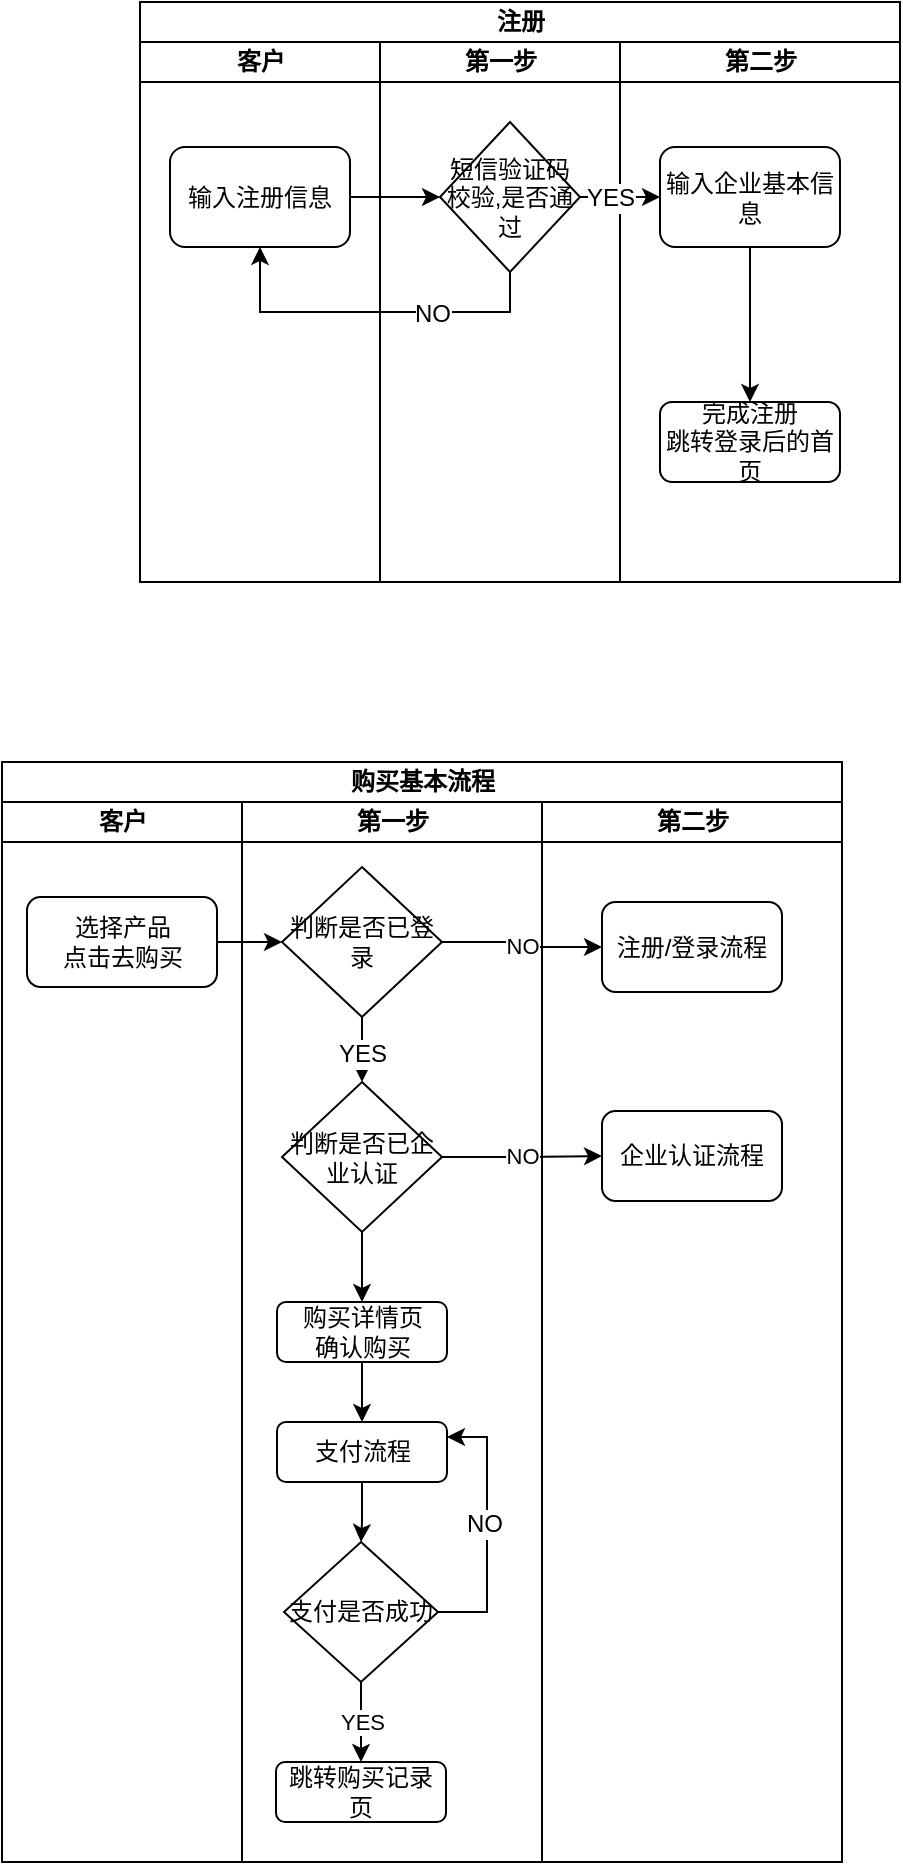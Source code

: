<mxfile version="12.3.6" type="github" pages="2">
  <diagram id="7Ek2xZR4nPy_wMrCUxnE" name="Page-1">
    <mxGraphModel dx="1020" dy="563" grid="1" gridSize="10" guides="1" tooltips="1" connect="1" arrows="1" fold="1" page="1" pageScale="1" pageWidth="827" pageHeight="1169" math="0" shadow="0">
      <root>
        <mxCell id="0"/>
        <mxCell id="1" parent="0"/>
        <mxCell id="ooyu_5q9b6Pn2j3Tplhq-1" value="注册" style="swimlane;html=1;childLayout=stackLayout;resizeParent=1;resizeParentMax=0;startSize=20;" vertex="1" parent="1">
          <mxGeometry x="220" y="30" width="380" height="290" as="geometry"/>
        </mxCell>
        <mxCell id="ooyu_5q9b6Pn2j3Tplhq-2" value="客户" style="swimlane;html=1;startSize=20;" vertex="1" parent="ooyu_5q9b6Pn2j3Tplhq-1">
          <mxGeometry y="20" width="120" height="270" as="geometry"/>
        </mxCell>
        <mxCell id="ooyu_5q9b6Pn2j3Tplhq-6" value="输入注册信息" style="rounded=1;whiteSpace=wrap;html=1;" vertex="1" parent="ooyu_5q9b6Pn2j3Tplhq-2">
          <mxGeometry x="15" y="52.5" width="90" height="50" as="geometry"/>
        </mxCell>
        <mxCell id="ooyu_5q9b6Pn2j3Tplhq-3" value="第一步" style="swimlane;html=1;startSize=20;" vertex="1" parent="ooyu_5q9b6Pn2j3Tplhq-1">
          <mxGeometry x="120" y="20" width="120" height="270" as="geometry"/>
        </mxCell>
        <mxCell id="ooyu_5q9b6Pn2j3Tplhq-7" value="短信验证码校验,是否通过" style="rhombus;whiteSpace=wrap;html=1;" vertex="1" parent="ooyu_5q9b6Pn2j3Tplhq-3">
          <mxGeometry x="30" y="40" width="70" height="75" as="geometry"/>
        </mxCell>
        <mxCell id="ooyu_5q9b6Pn2j3Tplhq-4" value="第二步" style="swimlane;html=1;startSize=20;" vertex="1" parent="ooyu_5q9b6Pn2j3Tplhq-1">
          <mxGeometry x="240" y="20" width="140" height="270" as="geometry"/>
        </mxCell>
        <mxCell id="ooyu_5q9b6Pn2j3Tplhq-16" style="edgeStyle=orthogonalEdgeStyle;rounded=0;orthogonalLoop=1;jettySize=auto;html=1;entryX=0.5;entryY=0;entryDx=0;entryDy=0;" edge="1" parent="ooyu_5q9b6Pn2j3Tplhq-4" source="ooyu_5q9b6Pn2j3Tplhq-11" target="ooyu_5q9b6Pn2j3Tplhq-15">
          <mxGeometry relative="1" as="geometry"/>
        </mxCell>
        <mxCell id="ooyu_5q9b6Pn2j3Tplhq-11" value="输入企业基本信息" style="rounded=1;whiteSpace=wrap;html=1;" vertex="1" parent="ooyu_5q9b6Pn2j3Tplhq-4">
          <mxGeometry x="20" y="52.5" width="90" height="50" as="geometry"/>
        </mxCell>
        <mxCell id="ooyu_5q9b6Pn2j3Tplhq-15" value="完成注册&lt;br&gt;跳转登录后的首页" style="rounded=1;whiteSpace=wrap;html=1;" vertex="1" parent="ooyu_5q9b6Pn2j3Tplhq-4">
          <mxGeometry x="20" y="180" width="90" height="40" as="geometry"/>
        </mxCell>
        <mxCell id="ooyu_5q9b6Pn2j3Tplhq-8" style="edgeStyle=orthogonalEdgeStyle;rounded=0;orthogonalLoop=1;jettySize=auto;html=1;entryX=0;entryY=0.5;entryDx=0;entryDy=0;" edge="1" parent="ooyu_5q9b6Pn2j3Tplhq-1" source="ooyu_5q9b6Pn2j3Tplhq-6" target="ooyu_5q9b6Pn2j3Tplhq-7">
          <mxGeometry relative="1" as="geometry"/>
        </mxCell>
        <mxCell id="ooyu_5q9b6Pn2j3Tplhq-9" style="edgeStyle=orthogonalEdgeStyle;rounded=0;orthogonalLoop=1;jettySize=auto;html=1;entryX=0.5;entryY=1;entryDx=0;entryDy=0;exitX=0.5;exitY=1;exitDx=0;exitDy=0;" edge="1" parent="ooyu_5q9b6Pn2j3Tplhq-1" source="ooyu_5q9b6Pn2j3Tplhq-7" target="ooyu_5q9b6Pn2j3Tplhq-6">
          <mxGeometry relative="1" as="geometry"/>
        </mxCell>
        <mxCell id="ooyu_5q9b6Pn2j3Tplhq-10" value="NO" style="text;html=1;align=center;verticalAlign=middle;resizable=0;points=[];;labelBackgroundColor=#ffffff;" vertex="1" connectable="0" parent="ooyu_5q9b6Pn2j3Tplhq-9">
          <mxGeometry x="-0.333" y="1" relative="1" as="geometry">
            <mxPoint as="offset"/>
          </mxGeometry>
        </mxCell>
        <mxCell id="ooyu_5q9b6Pn2j3Tplhq-12" style="edgeStyle=orthogonalEdgeStyle;rounded=0;orthogonalLoop=1;jettySize=auto;html=1;entryX=0;entryY=0.5;entryDx=0;entryDy=0;" edge="1" parent="ooyu_5q9b6Pn2j3Tplhq-1" source="ooyu_5q9b6Pn2j3Tplhq-7" target="ooyu_5q9b6Pn2j3Tplhq-11">
          <mxGeometry relative="1" as="geometry"/>
        </mxCell>
        <mxCell id="ooyu_5q9b6Pn2j3Tplhq-13" value="YES" style="text;html=1;align=center;verticalAlign=middle;resizable=0;points=[];;labelBackgroundColor=#ffffff;" vertex="1" connectable="0" parent="ooyu_5q9b6Pn2j3Tplhq-12">
          <mxGeometry x="0.011" y="-5" relative="1" as="geometry">
            <mxPoint x="-5" y="-5" as="offset"/>
          </mxGeometry>
        </mxCell>
        <mxCell id="ooyu_5q9b6Pn2j3Tplhq-18" value="购买基本流程" style="swimlane;html=1;childLayout=stackLayout;resizeParent=1;resizeParentMax=0;startSize=20;" vertex="1" parent="1">
          <mxGeometry x="151" y="410" width="420" height="550" as="geometry"/>
        </mxCell>
        <mxCell id="ooyu_5q9b6Pn2j3Tplhq-19" value="客户" style="swimlane;html=1;startSize=20;" vertex="1" parent="ooyu_5q9b6Pn2j3Tplhq-18">
          <mxGeometry y="20" width="120" height="530" as="geometry"/>
        </mxCell>
        <mxCell id="ooyu_5q9b6Pn2j3Tplhq-23" value="选择产品&lt;br&gt;点击去购买" style="rounded=1;whiteSpace=wrap;html=1;" vertex="1" parent="ooyu_5q9b6Pn2j3Tplhq-19">
          <mxGeometry x="12.5" y="47.5" width="95" height="45" as="geometry"/>
        </mxCell>
        <mxCell id="ooyu_5q9b6Pn2j3Tplhq-20" value="第一步" style="swimlane;html=1;startSize=20;" vertex="1" parent="ooyu_5q9b6Pn2j3Tplhq-18">
          <mxGeometry x="120" y="20" width="150" height="530" as="geometry"/>
        </mxCell>
        <mxCell id="ooyu_5q9b6Pn2j3Tplhq-24" value="判断是否已登录" style="rhombus;whiteSpace=wrap;html=1;" vertex="1" parent="ooyu_5q9b6Pn2j3Tplhq-20">
          <mxGeometry x="20" y="32.5" width="80" height="75" as="geometry"/>
        </mxCell>
        <mxCell id="ooyu_5q9b6Pn2j3Tplhq-47" style="edgeStyle=orthogonalEdgeStyle;rounded=0;orthogonalLoop=1;jettySize=auto;html=1;entryX=0.5;entryY=0;entryDx=0;entryDy=0;" edge="1" parent="ooyu_5q9b6Pn2j3Tplhq-20" source="ooyu_5q9b6Pn2j3Tplhq-39" target="ooyu_5q9b6Pn2j3Tplhq-46">
          <mxGeometry relative="1" as="geometry"/>
        </mxCell>
        <mxCell id="ooyu_5q9b6Pn2j3Tplhq-39" value="判断是否已企业认证" style="rhombus;whiteSpace=wrap;html=1;" vertex="1" parent="ooyu_5q9b6Pn2j3Tplhq-20">
          <mxGeometry x="20" y="140" width="80" height="75" as="geometry"/>
        </mxCell>
        <mxCell id="ooyu_5q9b6Pn2j3Tplhq-29" style="edgeStyle=orthogonalEdgeStyle;rounded=0;orthogonalLoop=1;jettySize=auto;html=1;" edge="1" parent="ooyu_5q9b6Pn2j3Tplhq-20" source="ooyu_5q9b6Pn2j3Tplhq-24" target="ooyu_5q9b6Pn2j3Tplhq-39">
          <mxGeometry relative="1" as="geometry">
            <mxPoint x="180" y="72.667" as="targetPoint"/>
          </mxGeometry>
        </mxCell>
        <mxCell id="ooyu_5q9b6Pn2j3Tplhq-38" value="YES" style="text;html=1;align=center;verticalAlign=middle;resizable=0;points=[];;labelBackgroundColor=#ffffff;" vertex="1" connectable="0" parent="ooyu_5q9b6Pn2j3Tplhq-29">
          <mxGeometry x="-0.23" relative="1" as="geometry">
            <mxPoint as="offset"/>
          </mxGeometry>
        </mxCell>
        <mxCell id="ooyu_5q9b6Pn2j3Tplhq-49" style="edgeStyle=orthogonalEdgeStyle;rounded=0;orthogonalLoop=1;jettySize=auto;html=1;entryX=0.5;entryY=0;entryDx=0;entryDy=0;" edge="1" parent="ooyu_5q9b6Pn2j3Tplhq-20" source="ooyu_5q9b6Pn2j3Tplhq-46" target="ooyu_5q9b6Pn2j3Tplhq-48">
          <mxGeometry relative="1" as="geometry"/>
        </mxCell>
        <mxCell id="ooyu_5q9b6Pn2j3Tplhq-46" value="购买详情页&lt;br&gt;确认购买" style="rounded=1;whiteSpace=wrap;html=1;" vertex="1" parent="ooyu_5q9b6Pn2j3Tplhq-20">
          <mxGeometry x="17.5" y="250" width="85" height="30" as="geometry"/>
        </mxCell>
        <mxCell id="ooyu_5q9b6Pn2j3Tplhq-53" style="edgeStyle=orthogonalEdgeStyle;rounded=0;orthogonalLoop=1;jettySize=auto;html=1;entryX=0.5;entryY=0;entryDx=0;entryDy=0;" edge="1" parent="ooyu_5q9b6Pn2j3Tplhq-20" source="ooyu_5q9b6Pn2j3Tplhq-48" target="ooyu_5q9b6Pn2j3Tplhq-52">
          <mxGeometry relative="1" as="geometry"/>
        </mxCell>
        <mxCell id="ooyu_5q9b6Pn2j3Tplhq-48" value="支付流程" style="rounded=1;whiteSpace=wrap;html=1;" vertex="1" parent="ooyu_5q9b6Pn2j3Tplhq-20">
          <mxGeometry x="17.5" y="310" width="85" height="30" as="geometry"/>
        </mxCell>
        <mxCell id="ooyu_5q9b6Pn2j3Tplhq-55" value="YES" style="edgeStyle=orthogonalEdgeStyle;rounded=0;orthogonalLoop=1;jettySize=auto;html=1;entryX=0.5;entryY=0;entryDx=0;entryDy=0;" edge="1" parent="ooyu_5q9b6Pn2j3Tplhq-20" source="ooyu_5q9b6Pn2j3Tplhq-52" target="ooyu_5q9b6Pn2j3Tplhq-54">
          <mxGeometry relative="1" as="geometry"/>
        </mxCell>
        <mxCell id="ooyu_5q9b6Pn2j3Tplhq-56" style="edgeStyle=orthogonalEdgeStyle;rounded=0;orthogonalLoop=1;jettySize=auto;html=1;entryX=1;entryY=0.25;entryDx=0;entryDy=0;exitX=1;exitY=0.5;exitDx=0;exitDy=0;" edge="1" parent="ooyu_5q9b6Pn2j3Tplhq-20" source="ooyu_5q9b6Pn2j3Tplhq-52" target="ooyu_5q9b6Pn2j3Tplhq-48">
          <mxGeometry relative="1" as="geometry"/>
        </mxCell>
        <mxCell id="ooyu_5q9b6Pn2j3Tplhq-57" value="NO" style="text;html=1;align=center;verticalAlign=middle;resizable=0;points=[];;labelBackgroundColor=#ffffff;" vertex="1" connectable="0" parent="ooyu_5q9b6Pn2j3Tplhq-56">
          <mxGeometry x="0.038" y="2" relative="1" as="geometry">
            <mxPoint as="offset"/>
          </mxGeometry>
        </mxCell>
        <mxCell id="ooyu_5q9b6Pn2j3Tplhq-52" value="支付是否成功" style="rhombus;whiteSpace=wrap;html=1;" vertex="1" parent="ooyu_5q9b6Pn2j3Tplhq-20">
          <mxGeometry x="21" y="370" width="77" height="70" as="geometry"/>
        </mxCell>
        <mxCell id="ooyu_5q9b6Pn2j3Tplhq-54" value="跳转购买记录页" style="rounded=1;whiteSpace=wrap;html=1;" vertex="1" parent="ooyu_5q9b6Pn2j3Tplhq-20">
          <mxGeometry x="17" y="480" width="85" height="30" as="geometry"/>
        </mxCell>
        <mxCell id="ooyu_5q9b6Pn2j3Tplhq-31" value="第二步" style="swimlane;html=1;startSize=20;" vertex="1" parent="ooyu_5q9b6Pn2j3Tplhq-18">
          <mxGeometry x="270" y="20" width="150" height="530" as="geometry"/>
        </mxCell>
        <mxCell id="ooyu_5q9b6Pn2j3Tplhq-36" value="企业认证流程" style="rounded=1;whiteSpace=wrap;html=1;" vertex="1" parent="ooyu_5q9b6Pn2j3Tplhq-31">
          <mxGeometry x="30" y="154.5" width="90" height="45" as="geometry"/>
        </mxCell>
        <mxCell id="ooyu_5q9b6Pn2j3Tplhq-25" value="注册/登录流程" style="rounded=1;whiteSpace=wrap;html=1;" vertex="1" parent="ooyu_5q9b6Pn2j3Tplhq-31">
          <mxGeometry x="30" y="50" width="90" height="45" as="geometry"/>
        </mxCell>
        <mxCell id="ooyu_5q9b6Pn2j3Tplhq-27" style="edgeStyle=orthogonalEdgeStyle;rounded=0;orthogonalLoop=1;jettySize=auto;html=1;entryX=0;entryY=0.5;entryDx=0;entryDy=0;" edge="1" parent="ooyu_5q9b6Pn2j3Tplhq-18" source="ooyu_5q9b6Pn2j3Tplhq-23" target="ooyu_5q9b6Pn2j3Tplhq-24">
          <mxGeometry relative="1" as="geometry"/>
        </mxCell>
        <mxCell id="ooyu_5q9b6Pn2j3Tplhq-41" value="NO" style="edgeStyle=orthogonalEdgeStyle;rounded=0;orthogonalLoop=1;jettySize=auto;html=1;entryX=0;entryY=0.5;entryDx=0;entryDy=0;" edge="1" parent="ooyu_5q9b6Pn2j3Tplhq-18" source="ooyu_5q9b6Pn2j3Tplhq-39" target="ooyu_5q9b6Pn2j3Tplhq-36">
          <mxGeometry relative="1" as="geometry">
            <mxPoint x="345" y="170" as="targetPoint"/>
          </mxGeometry>
        </mxCell>
        <mxCell id="ooyu_5q9b6Pn2j3Tplhq-26" value="NO" style="edgeStyle=orthogonalEdgeStyle;rounded=0;orthogonalLoop=1;jettySize=auto;html=1;" edge="1" parent="ooyu_5q9b6Pn2j3Tplhq-18" source="ooyu_5q9b6Pn2j3Tplhq-24" target="ooyu_5q9b6Pn2j3Tplhq-25">
          <mxGeometry relative="1" as="geometry"/>
        </mxCell>
      </root>
    </mxGraphModel>
  </diagram>
  <diagram id="VCM_MFjALH5fNk6iBESE" name="主线流程">
    <mxGraphModel dx="1224" dy="675" grid="1" gridSize="10" guides="1" tooltips="1" connect="1" arrows="1" fold="1" page="1" pageScale="1" pageWidth="827" pageHeight="1169" math="0" shadow="0">
      <root>
        <mxCell id="TJdcT3hgQOtQtT8w2g-t-0"/>
        <mxCell id="TJdcT3hgQOtQtT8w2g-t-1" parent="TJdcT3hgQOtQtT8w2g-t-0"/>
        <mxCell id="TJdcT3hgQOtQtT8w2g-t-4" value="" style="edgeStyle=orthogonalEdgeStyle;rounded=0;orthogonalLoop=1;jettySize=auto;html=1;" edge="1" parent="TJdcT3hgQOtQtT8w2g-t-1" source="TJdcT3hgQOtQtT8w2g-t-2" target="TJdcT3hgQOtQtT8w2g-t-3">
          <mxGeometry relative="1" as="geometry"/>
        </mxCell>
        <mxCell id="TJdcT3hgQOtQtT8w2g-t-2" value="注册" style="rounded=1;whiteSpace=wrap;html=1;" vertex="1" parent="TJdcT3hgQOtQtT8w2g-t-1">
          <mxGeometry x="30" y="240" width="107" height="40" as="geometry"/>
        </mxCell>
        <mxCell id="TJdcT3hgQOtQtT8w2g-t-6" value="" style="edgeStyle=orthogonalEdgeStyle;rounded=0;orthogonalLoop=1;jettySize=auto;html=1;" edge="1" parent="TJdcT3hgQOtQtT8w2g-t-1" source="TJdcT3hgQOtQtT8w2g-t-3" target="TJdcT3hgQOtQtT8w2g-t-5">
          <mxGeometry relative="1" as="geometry"/>
        </mxCell>
        <mxCell id="TJdcT3hgQOtQtT8w2g-t-3" value="登录" style="rounded=1;whiteSpace=wrap;html=1;" vertex="1" parent="TJdcT3hgQOtQtT8w2g-t-1">
          <mxGeometry x="170" y="240" width="107" height="40" as="geometry"/>
        </mxCell>
        <mxCell id="TJdcT3hgQOtQtT8w2g-t-8" value="" style="edgeStyle=orthogonalEdgeStyle;rounded=0;orthogonalLoop=1;jettySize=auto;html=1;" edge="1" parent="TJdcT3hgQOtQtT8w2g-t-1" source="TJdcT3hgQOtQtT8w2g-t-5" target="TJdcT3hgQOtQtT8w2g-t-7">
          <mxGeometry relative="1" as="geometry"/>
        </mxCell>
        <mxCell id="TJdcT3hgQOtQtT8w2g-t-5" value="企业认证" style="rounded=1;whiteSpace=wrap;html=1;" vertex="1" parent="TJdcT3hgQOtQtT8w2g-t-1">
          <mxGeometry x="310" y="240" width="107" height="40" as="geometry"/>
        </mxCell>
        <mxCell id="TJdcT3hgQOtQtT8w2g-t-10" value="" style="edgeStyle=orthogonalEdgeStyle;rounded=0;orthogonalLoop=1;jettySize=auto;html=1;" edge="1" parent="TJdcT3hgQOtQtT8w2g-t-1" source="TJdcT3hgQOtQtT8w2g-t-7" target="TJdcT3hgQOtQtT8w2g-t-9">
          <mxGeometry relative="1" as="geometry"/>
        </mxCell>
        <mxCell id="TJdcT3hgQOtQtT8w2g-t-7" value="购买产品" style="rounded=1;whiteSpace=wrap;html=1;" vertex="1" parent="TJdcT3hgQOtQtT8w2g-t-1">
          <mxGeometry x="450" y="240" width="107" height="40" as="geometry"/>
        </mxCell>
        <mxCell id="TJdcT3hgQOtQtT8w2g-t-12" value="" style="edgeStyle=orthogonalEdgeStyle;rounded=0;orthogonalLoop=1;jettySize=auto;html=1;" edge="1" parent="TJdcT3hgQOtQtT8w2g-t-1" source="TJdcT3hgQOtQtT8w2g-t-9" target="TJdcT3hgQOtQtT8w2g-t-11">
          <mxGeometry relative="1" as="geometry"/>
        </mxCell>
        <mxCell id="TJdcT3hgQOtQtT8w2g-t-9" value="支付" style="rounded=1;whiteSpace=wrap;html=1;" vertex="1" parent="TJdcT3hgQOtQtT8w2g-t-1">
          <mxGeometry x="580" y="240" width="107" height="40" as="geometry"/>
        </mxCell>
        <mxCell id="TJdcT3hgQOtQtT8w2g-t-11" value="售后/客服" style="rounded=1;whiteSpace=wrap;html=1;" vertex="1" parent="TJdcT3hgQOtQtT8w2g-t-1">
          <mxGeometry x="730" y="240" width="107" height="40" as="geometry"/>
        </mxCell>
      </root>
    </mxGraphModel>
  </diagram>
</mxfile>
